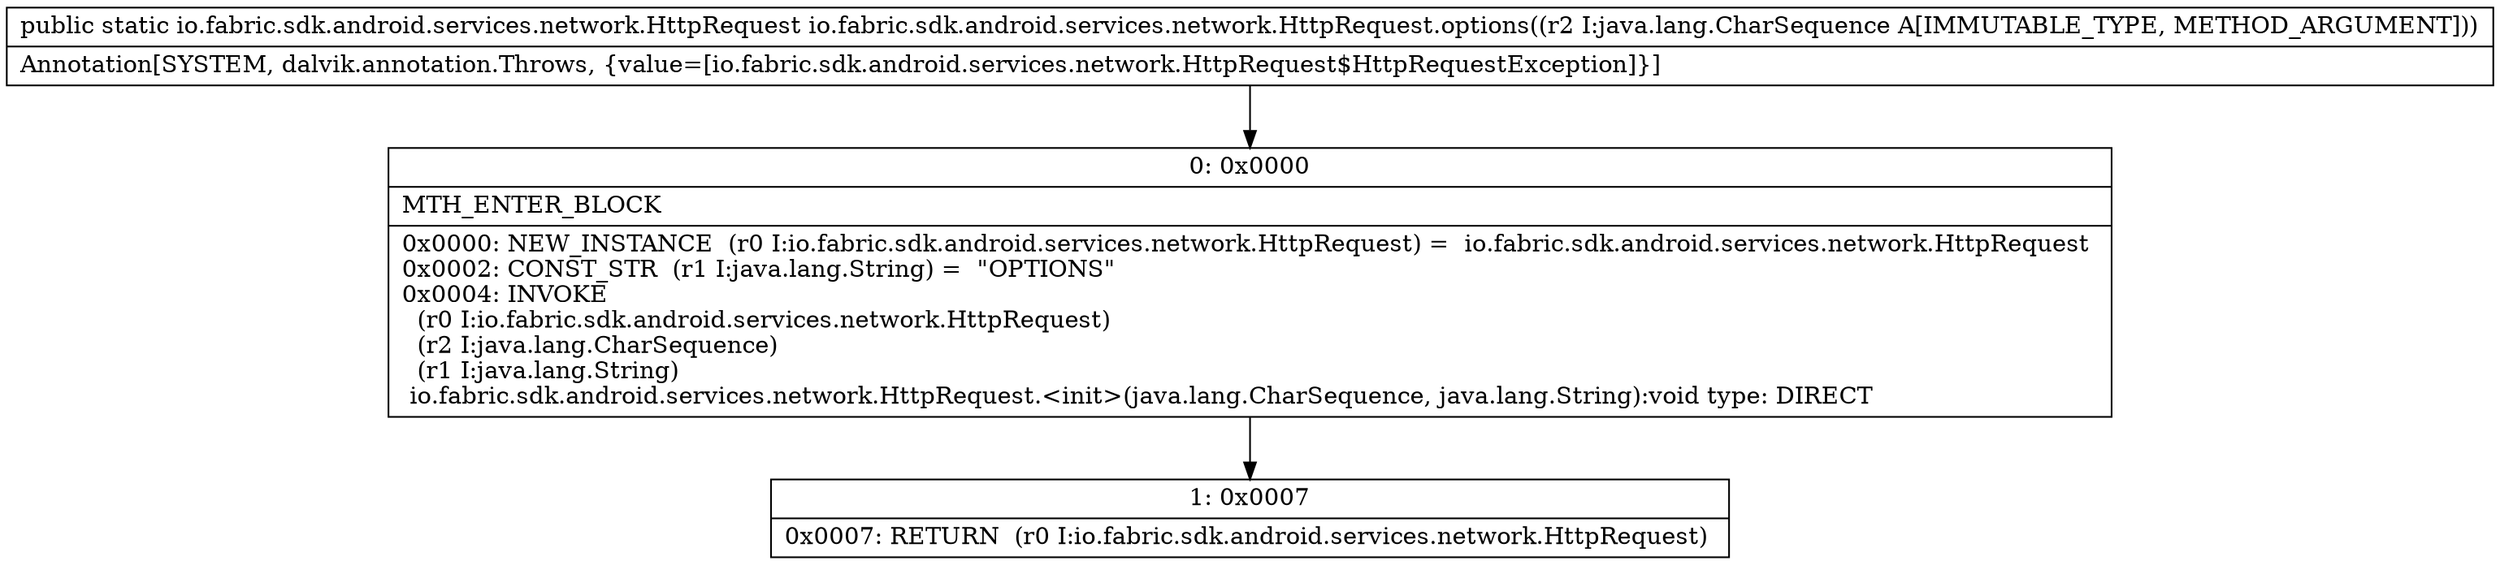 digraph "CFG forio.fabric.sdk.android.services.network.HttpRequest.options(Ljava\/lang\/CharSequence;)Lio\/fabric\/sdk\/android\/services\/network\/HttpRequest;" {
Node_0 [shape=record,label="{0\:\ 0x0000|MTH_ENTER_BLOCK\l|0x0000: NEW_INSTANCE  (r0 I:io.fabric.sdk.android.services.network.HttpRequest) =  io.fabric.sdk.android.services.network.HttpRequest \l0x0002: CONST_STR  (r1 I:java.lang.String) =  \"OPTIONS\" \l0x0004: INVOKE  \l  (r0 I:io.fabric.sdk.android.services.network.HttpRequest)\l  (r2 I:java.lang.CharSequence)\l  (r1 I:java.lang.String)\l io.fabric.sdk.android.services.network.HttpRequest.\<init\>(java.lang.CharSequence, java.lang.String):void type: DIRECT \l}"];
Node_1 [shape=record,label="{1\:\ 0x0007|0x0007: RETURN  (r0 I:io.fabric.sdk.android.services.network.HttpRequest) \l}"];
MethodNode[shape=record,label="{public static io.fabric.sdk.android.services.network.HttpRequest io.fabric.sdk.android.services.network.HttpRequest.options((r2 I:java.lang.CharSequence A[IMMUTABLE_TYPE, METHOD_ARGUMENT]))  | Annotation[SYSTEM, dalvik.annotation.Throws, \{value=[io.fabric.sdk.android.services.network.HttpRequest$HttpRequestException]\}]\l}"];
MethodNode -> Node_0;
Node_0 -> Node_1;
}

